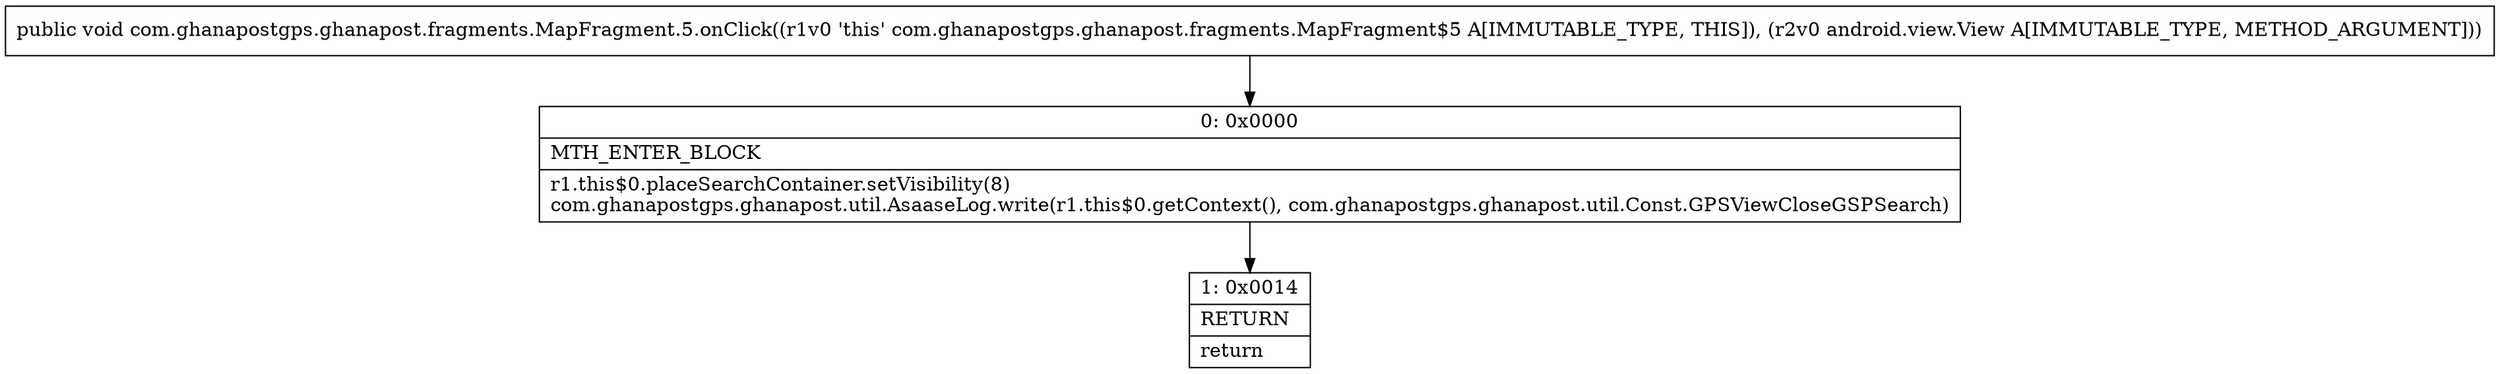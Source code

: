 digraph "CFG forcom.ghanapostgps.ghanapost.fragments.MapFragment.5.onClick(Landroid\/view\/View;)V" {
Node_0 [shape=record,label="{0\:\ 0x0000|MTH_ENTER_BLOCK\l|r1.this$0.placeSearchContainer.setVisibility(8)\lcom.ghanapostgps.ghanapost.util.AsaaseLog.write(r1.this$0.getContext(), com.ghanapostgps.ghanapost.util.Const.GPSViewCloseGSPSearch)\l}"];
Node_1 [shape=record,label="{1\:\ 0x0014|RETURN\l|return\l}"];
MethodNode[shape=record,label="{public void com.ghanapostgps.ghanapost.fragments.MapFragment.5.onClick((r1v0 'this' com.ghanapostgps.ghanapost.fragments.MapFragment$5 A[IMMUTABLE_TYPE, THIS]), (r2v0 android.view.View A[IMMUTABLE_TYPE, METHOD_ARGUMENT])) }"];
MethodNode -> Node_0;
Node_0 -> Node_1;
}

